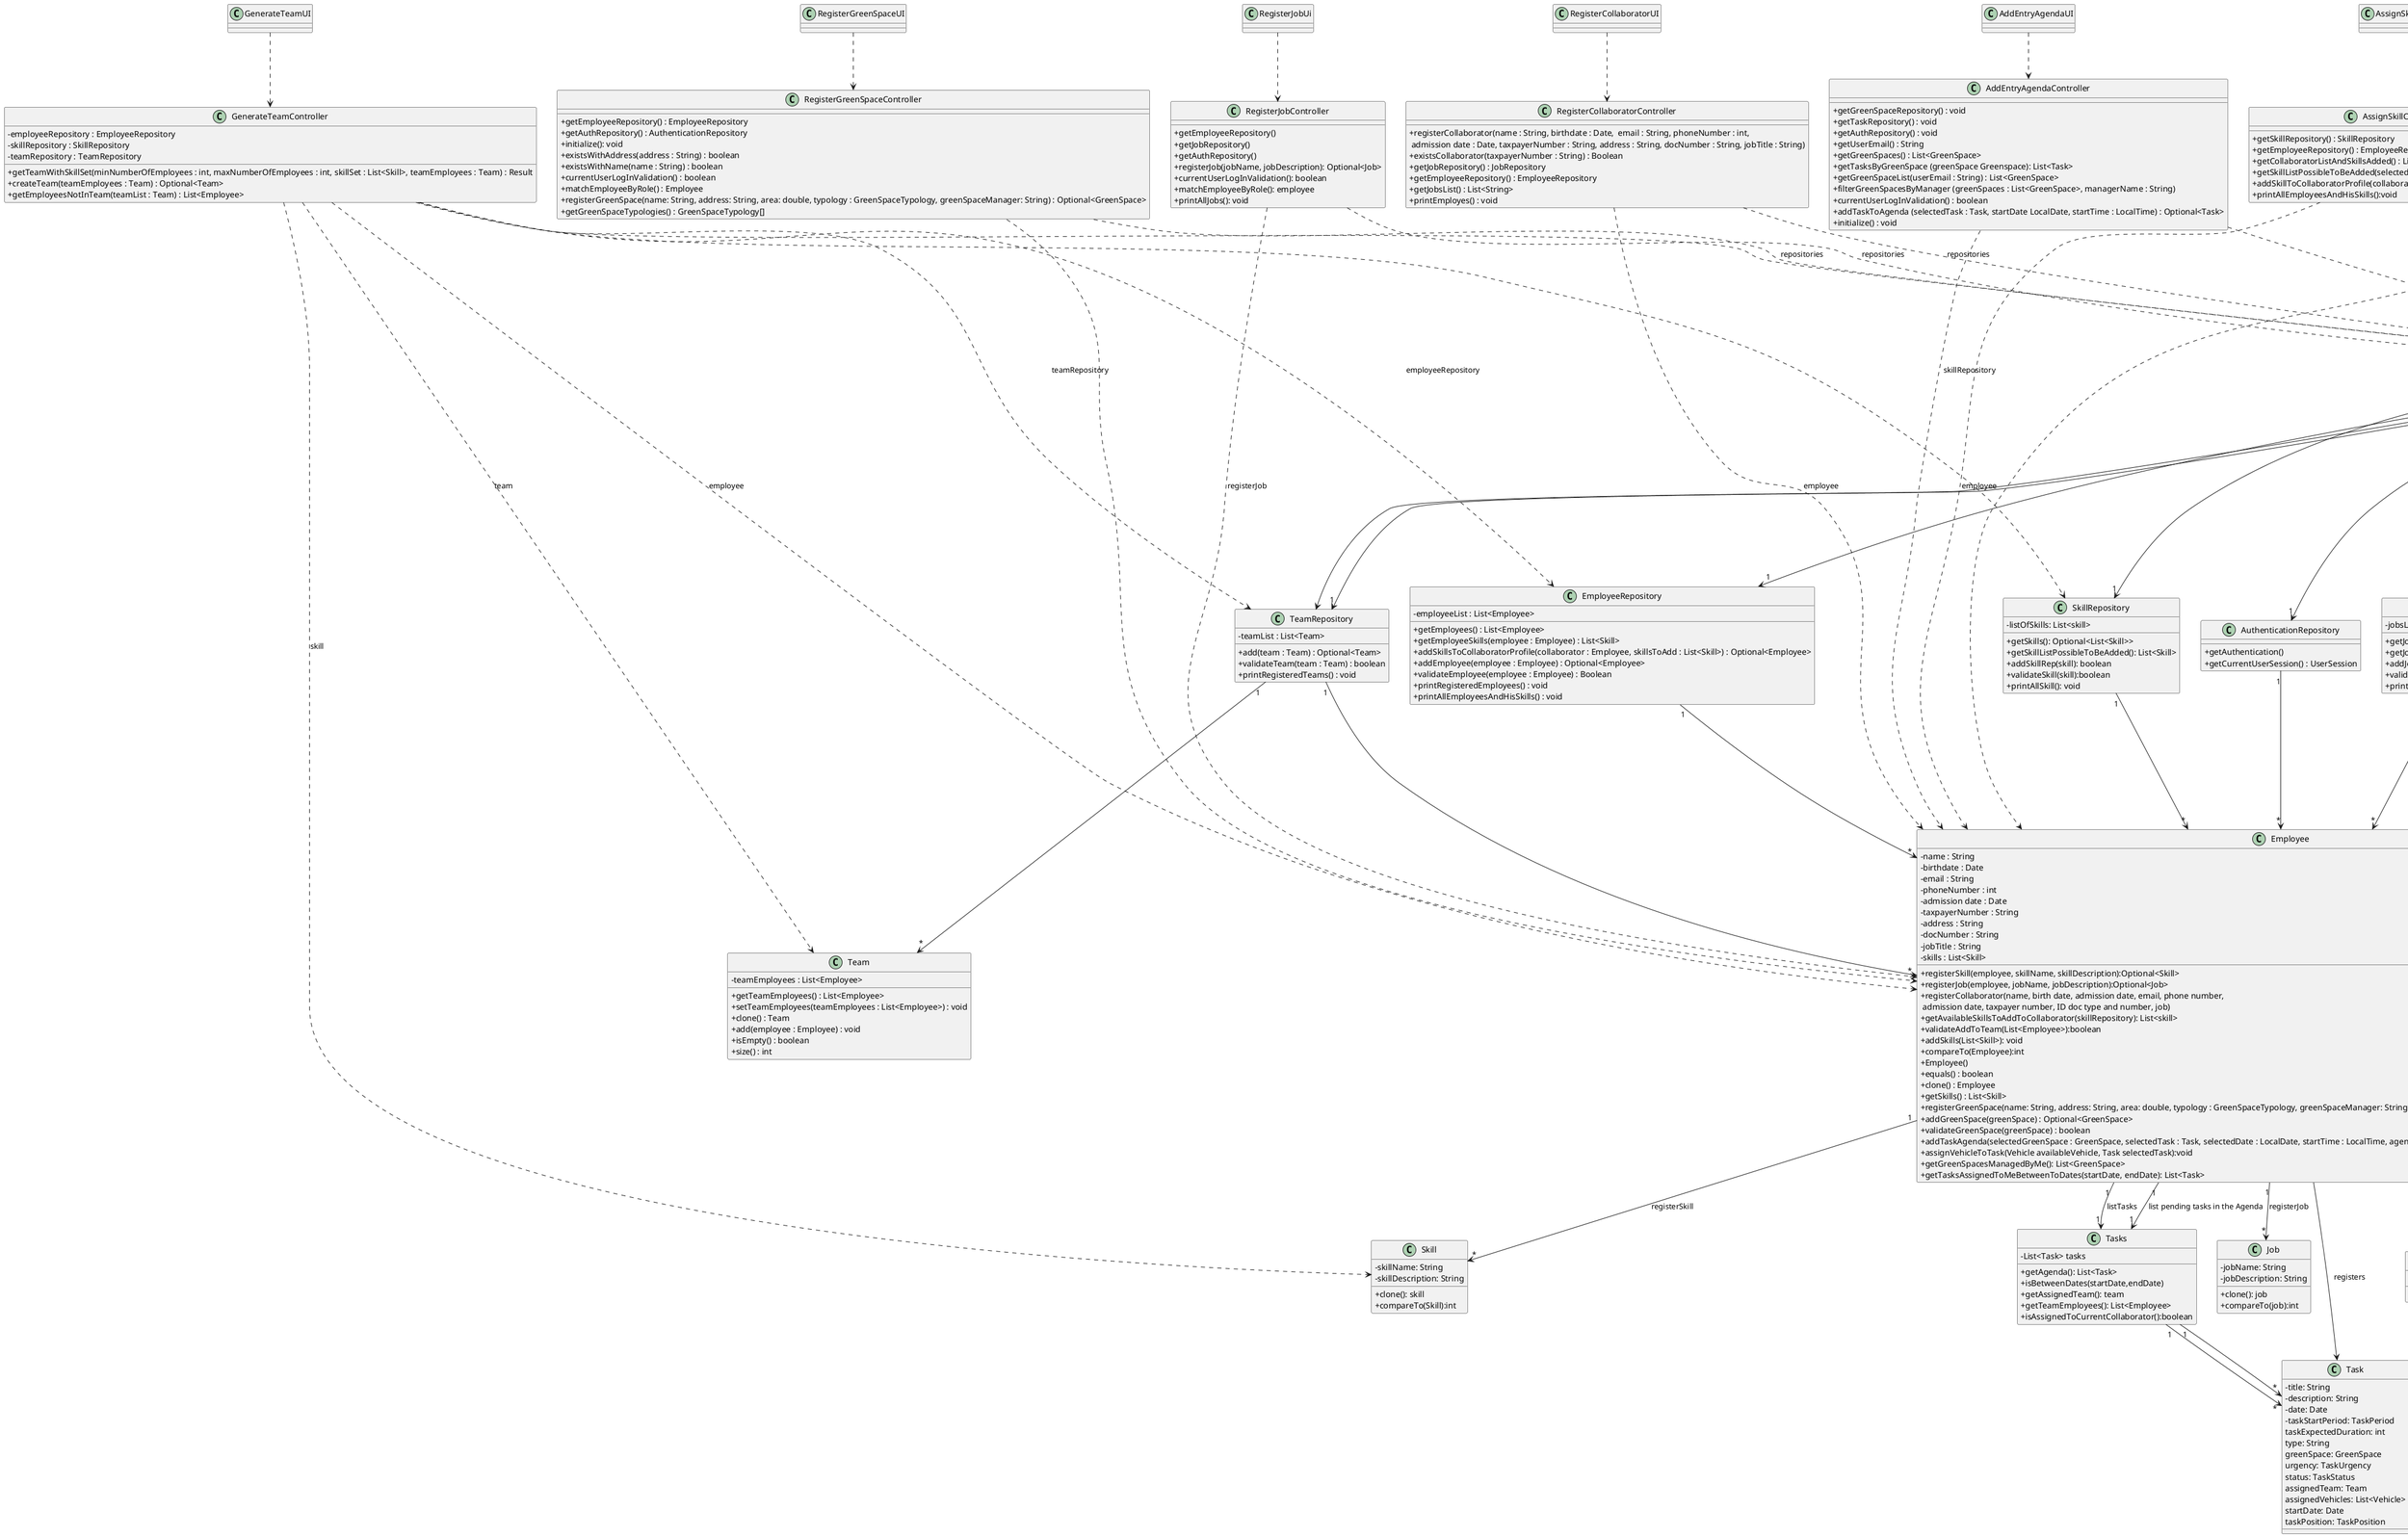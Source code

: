 @startuml
skinparam classAttributeIconSize 0

'class ApplicationSession
'{
'  +static getInstance()
'  +getCurrentSession()
'}
'
'class UserSession
'{
'  +isLoggedInWithRole(USER_ROLE)
'}
'
'class "{NameOfUC}Controller" {
'    + {NameOfUC}Controller()
'    + methodX(...)
'}






class RegisterSkillController{
    +getAuthRepository(): authRepository
    +getEmployeeRepository(): employeeRepository
    +getSkillRepository(): skillRepository
    +registerSkill(skillName, skillDescription): Optional<Skill>
    +currentUserLogInValidation(): boolean
    + matchEmployeeByRole(): employee
    + printAllSkills(): void
    + +getEmployee() : employee

}

class EmployeeRepository{

-employeeList : List<Employee>
+getEmployees() : List<Employee>
+getEmployeeSkills(employee : Employee) : List<Skill>
+addSkillsToCollaboratorProfile(collaborator : Employee, skillsToAdd : List<Skill>) : Optional<Employee>
+addEmployee(employee : Employee) : Optional<Employee>
+validateEmployee(employee : Employee) : Boolean
+printRegisteredEmployees() : void
+printAllEmployeesAndHisSkills() : void



}

class Skill{
-skillName: String
-skillDescription: String
+clone(): skill
+compareTo(Skill):int

}


class Repositories {
    - Repositories()
    + getInstance() : Repositories
    + getEmployeeRepository()
    + getSkillRepository()
    + getJobRepository()
    + getAuthenticationRepository()
    + getVehicleRepository()
    + getTeamRepository()
    + getGreenSpaceRepository()
    + getTaskRepository()

}

class Employee{
    -name : String
    -birthdate : Date
    -email : String
    -phoneNumber : int
    -admission date : Date
    -taxpayerNumber : String
    -address : String
    -docNumber : String
    -jobTitle : String
    -skills : List<Skill>

    +registerSkill(employee, skillName, skillDescription):Optional<Skill>
    +registerJob(employee, jobName, jobDescription):Optional<Job>
    +registerCollaborator(name, birth date, admission date, email, phone number,\n admission date, taxpayer number, ID doc type and number, job)
    +getAvailableSkillsToAddToCollaborator(skillRepository): List<skill>
    +validateAddToTeam(List<Employee>):boolean
    +addSkills(List<Skill>): void
    +compareTo(Employee):int
    +Employee()
    +equals() : boolean
    +clone() : Employee
    + getSkills() : List<Skill>
    +registerGreenSpace(name: String, address: String, area: double, typology : GreenSpaceTypology, greenSpaceManager: String, userValidation : boolean) : Optional<GreenSpace>
    +addGreenSpace(greenSpace) : Optional<GreenSpace>
    +validateGreenSpace(greenSpace) : boolean
    + addTaskAgenda(selectedGreenSpace : GreenSpace, selectedTask : Task, selectedDate : LocalDate, startTime : LocalTime, agenda : TaskPosition, userValidation : boolean) : Optional<Task>
    +assignVehicleToTask(Vehicle availableVehicle, Task selectedTask):void
    +getGreenSpacesManagedByMe(): List<GreenSpace>
    +getTasksAssignedToMeBetweenToDates(startDate, endDate): List<Task>

}

RegisterSkillUi ..> RegisterSkillController

RegisterSkillController ..> "1" Repositories : repositories


RegisterSkillController ..>Employee: registerSkill

Repositories "1" --> "1" EmployeeRepository

EmployeeRepository "1"--> "*"Employee
Employee "1"  -->  "*"Skill : registerSkill

RegisterCollaboratorController ..> Employee : employee






class RegisterJobController{

    +getEmployeeRepository()
    +getJobRepository()
    +getAuthRepository()
    +registerJob(jobName, jobDescription): Optional<Job>
    +currentUserLogInValidation(): boolean
    +matchEmployeeByRole(): employee
    +printAllJobs(): void

}



class Job{
-jobName: String
-jobDescription: String
+clone(): job
+compareTo(job):int
}

RegisterJobUi ..> RegisterJobController

RegisterJobController ..> "1" Repositories : repositories

RegisterJobController ..>Employee: registerJob

Employee "1"  -->  "*"Job : registerJob









class RegisterCollaboratorUI {

}

class RegisterCollaboratorController {

    + registerCollaborator(name : String, birthdate : Date,  email : String, phoneNumber : int,\n admission date : Date, taxpayerNumber : String, address : String, docNumber : String, jobTitle : String)
    + existsCollaborator(taxpayerNumber : String) : Boolean
    + getJobRepository() : JobRepository
    + getEmployeeRepository() : EmployeeRepository
    + getJobsList() : List<String>
    + printEmployes() : void

}




class AuthenticationRepository {
    +getAuthentication()
    +getCurrentUserSession() : UserSession
}
class JobRepository {
    -jobsList: List<Job>
    +getJobsList(): List<Job>
    +getJobTitle(jobTitle String) : Optional<Job>
    +addJobRep(job):boolean
    +validateJob(Job):boolean
    +printAllJobs(): void
}



RegisterCollaboratorController ..> Repositories: repositories
JobRepository "1" --> "*" Employee


Repositories "1" --> "1" JobRepository
Repositories "1" --> "1" AuthenticationRepository
RegisterCollaboratorUI ..> RegisterCollaboratorController








class AssignSkillCollaboratorUI {

}

class AssignSkillCollaboratorController {
    +getSkillRepository() : SkillRepository
    +getEmployeeRepository() : EmployeeRepository
    +getCollaboratorListAndSkillsAdded() : List<Employee>
    +getSkillListPossibleToBeAdded(selectedCollaborator : Employee ) : List<Skill>
    +addSkillToCollaboratorProfile(collaborator : Employee , skillsToAdd: List<Skill>) : void
    +printAllEmployeesAndHisSkills():void
}

class SkillRepository {
    -listOfSkills: List<skill>
    +getSkills(): Optional<List<Skill>>
    +getSkillListPossibleToBeAdded(): List<Skill>
    +addSkillRep(skill): boolean
    +validateSkill(skill):boolean
    +printAllSkill(): void


}


AssignSkillCollaboratorController ..> Repositories: repositories


Repositories "1" --> "1" SkillRepository
SkillRepository "1"--> "*" Employee


AssignSkillCollaboratorController ..> Employee : employee



AssignSkillCollaboratorUI ..> AssignSkillCollaboratorController






'
'class VFMUI {
'    +run()
'}
'

class RegisterCheckUpUI {
}

class CheckUpController {
    +CheckUpController(getVehicleRepository)
    +getInstance()
    +registerCheckUp(licensePlate: String, checkUpDate: Date, kmAtCheckUp: double)
}






class CheckUp {
-kmAtLastCheckUp: double
-checkUpDate: Date
+CheckUp(kmAtLastCheckUp: double, checkUpDate: Date)
+getKmAtLastCheckUp() : double
- double kmAtLastCheckUp
+ getCheckUpDate()
}


RegisterCheckUpUI ..> CheckUpController: 1..1
CheckUpController ..> Repositories

VehicleRepository "1" --> "*" Vehicle
'Vehicle --> checkUp
CheckUpController ..> Vehicle
CheckUpController ..> VehicleRepository
'VFMUI --> RegisterCheckUpUI





class CreateVehicleUI {
}

class CreateVehicleController {
    + createVehicle(registrationPlate : String, brand : String, model : String\n                        , type : String, tare : double\n                        , grossWeight : double, currentKm : double\n                        , registerDate : Date, acquisitionDate : Date\n                        , checkUpKmFrequency : double, checkUpKm : double) : Optional<Vehicle>
    + getVehicleRepository() : VehicleRepository
}


class VehicleRepository {
    - vehiclesList : List<Vehicle>

    + getVehicle(registrationPlate : String) : Vehicle
    + getVehicles() : List<Vehicle>
    + updateVehicle(vehicle : Vehicle) : void
    + existsVehicle(registrationPlate : String) : Boolean
    + add(vehicle : Vehicle) : Optional<Vehicle>
}

class Vehicle {
    - registrationPlate : String
    - brand : String
    - model : String
    - type : String
    - tare : double
    - grossWeight : double
    - currentKm : double
    - registerDate : Date
    - acquisitionDate : Date
    - checkUpKmFrequency : double
    - checkUpKm : double
    - KmAtLastCheckUp : double
    - checkUps : ArrayList<CheckUp>

    -validateVehicle(String registrationPlate)
    + clone() : Vehicle
    +registerCheckUp(double kmAtLastCheckUp, Date checkUpDate)
    +getCheckUpList()
    +compareTo()
    +Vehicle()
    +setLastCheckUpDate(checkUpDate: Date)
    +getVehicleDetails() : VehicleDetails
    + isCheckUpDue() : boolean
}

CreateVehicleUI ..> CreateVehicleController

CreateVehicleController ..> Repositories : repositories
CreateVehicleController ..> VehicleRepository : vehicleRepository
CreateVehicleController ..> Vehicle : vehicle









class GenerateTeamUI {

}

class GenerateTeamController {
    - employeeRepository : EmployeeRepository
    - skillRepository : SkillRepository
    - teamRepository : TeamRepository
    + getTeamWithSkillSet(minNumberOfEmployees : int, maxNumberOfEmployees : int, skillSet : List<Skill>, teamEmployees : Team) : Result
    + createTeam(teamEmployees : Team) : Optional<Team>
    + getEmployeesNotInTeam(teamList : Team) : List<Employee>
}





class TeamRepository {
    - teamList : List<Team>
    + add(team : Team) : Optional<Team>
    + validateTeam(team : Team) : boolean
    + printRegisteredTeams() : void
}

class Team {
    - teamEmployees : List<Employee>
    + getTeamEmployees() : List<Employee>
    + setTeamEmployees(teamEmployees : List<Employee>) : void
    + clone() : Team
    + add(employee : Employee) : void
    + isEmpty() : boolean
    + size() : int
}




GenerateTeamUI ..> GenerateTeamController

GenerateTeamController ..> Repositories
GenerateTeamController ..> TeamRepository : teamRepository
GenerateTeamController ..> EmployeeRepository : employeeRepository
GenerateTeamController ..> SkillRepository : skillRepository
GenerateTeamController ..> Team : team
GenerateTeamController ..> Skill : skill
GenerateTeamController ..> Employee : employee


Repositories --> TeamRepository
TeamRepository "1" --> "*" Team






'class VFMUI {
'    +run()
'}

class RegisterCheckUpUI {
}

class CheckUpController {
    -getVehicleRepository()
    +CheckUpController(getVehicleRepository)
    +getInstance()
    +registerCheckUp(licensePlate: String, checkUpDate: Date, kmAtCheckUp: double)
}


Repositories "1" -> "1" VehicleRepository

Vehicle "1" --> "*" CheckUp : registerCheckUp


'VFMUI ..> RegisterCheckUpUI











class ListVehiclesDueToCheckUpUI {
'    -ListVehiclesDueToCheckUpController
'    +ListVehiclesDueToCheckUpUI()
'    +run()
'    +listVehiclesDueToCheckUp()
}

class ListVehiclesDueToCheckUpController {
    -VehicleRepository
    -getVehicleRepository()
    +ListVehiclesDueToCheckUpController()
    +vehiclesDueToCheckUp()
}

class Repositories {
    -VehicleRepository
    -Repositories()
    +getInstance()
    +getVehicleRepository()
}

class VehicleRepository {
    +List<Vehicle>()
    +getVehicle(String registrationPlate)
    +getVehicles(ArrayList<>(vehiclesList))
    +updateVehicle()
    +existsVehicle()
    +add()
    +validateVehicle()
}





class CheckUps {
+getSortedCheckUps() : List<CheckUp>
- ArrayList<CheckUp> checkUps
}


ListVehiclesDueToCheckUpUI "1" ..> "1" ListVehiclesDueToCheckUpController
ListVehiclesDueToCheckUpController "1" ..> "1" Repositories : repositories
ListVehiclesDueToCheckUpController "1" ..> "*" Vehicle
ListVehiclesDueToCheckUpController "1" ..> "1" VehicleRepository

Vehicle "1" --> "1" CheckUps :list check-ups
CheckUps "1" --> "*" CheckUp

class RegisterGreenSpaceUI {

}

class RegisterGreenSpaceController {
    + getEmployeeRepository() : EmployeeRepository
    + getAuthRepository() : AuthenticationRepository
    + initialize(): void
    + existsWithAddress(address : String) : boolean
    + existsWithName(name : String) : boolean
    + currentUserLogInValidation() : boolean
    + matchEmployeeByRole() : Employee
    + registerGreenSpace(name: String, address: String, area: double, typology : GreenSpaceTypology, greenSpaceManager: String) : Optional<GreenSpace>
    + getGreenSpaceTypologies() : GreenSpaceTypology[]
    }
class GreenSpace {
        -name : String
        -address : String
        -area : double
        -typology : GreenSpaceTypology
        - greenSpaceManager : String
}

RegisterGreenSpaceController ..> Repositories: repositories
RegisterGreenSpaceController ..> Employee
RegisterGreenSpaceUI ..> RegisterGreenSpaceController


AuthenticationRepository "1" --> "*" Employee
Employee "1" --> "*" GreenSpace : registerGreenSpace



class AddEntryAgendaUI{

}

class AddEntryAgendaController{
+ getGreenSpaceRepository() : void
+ getTaskRepository() : void
+ getAuthRepository() : void
+ getUserEmail() : String
+ getGreenSpaces() : List<GreenSpace>
+ getTasksByGreenSpace (greenSpace Greenspace): List<Task>
+ getGreenSpaceList(userEmail : String) : List<GreenSpace>
+ filterGreenSpacesByManager (greenSpaces : List<GreenSpace>, managerName : String)
+ currentUserLogInValidation() : boolean
+ addTaskToAgenda (selectedTask : Task, startDate LocalDate, startTime : LocalTime) : Optional<Task>
+ initialize() : void


}
class TasksRepository{
 +getToDoListEntries(): List<ToDoEntries>
 +getAllAgendaTasksExceptDoneCanceled(): List<Task>
 +getVehicleAvaiability(Task selectedTask, List<Vehicle> vehicles): List<Vehicle>

}
class GreenSpacesRepository{
+getGreenSpacesList(): GreenSpace
}
class Task{
    -title: String
    -description: String
    -date: Date
    -taskStartPeriod: TaskPeriod
    taskExpectedDuration: int
    type: String
    greenSpace: GreenSpace
    urgency: TaskUrgency
    status: TaskStatus
    assignedTeam: Team
    assignedVehicles: List<Vehicle>
    startDate: Date
    taskPosition: TaskPosition
}
AddEntryAgendaUI ..>AddEntryAgendaController

AddEntryAgendaController ..> "1" Repositories

Repositories "1" --> "1" Repositories : getInstance()

Repositories "1" --> "1" TasksRepository
Repositories "1" --> "1" GreenSpacesRepository

AddEntryAgendaController ..>Employee


TasksRepository "1" --> "1" Employee
GreenSpacesRepository "1" --> "1" Employee

Employee --> Task: registers




class AssignVehicleToAgendaEntryUI{
}

class AssignVehicleToAgendaEntryController{
+getEmployeeRepository()
+getTaskRepository()
+getVehicleRepository()
+getAvailableTasks(): List<Task>
+getAvailableVehicles(Task taskSelected): List<Vehicle>
+getTaskAssignedVehicles(Task task): List<Vehicle>
+assignVehicleToTask(Vehicle vehicle, Task task): void
}


AssignVehicleToAgendaEntryUI ..> AssignVehicleToAgendaEntryController

AssignVehicleToAgendaEntryController ..> Repositories : repositories
AssignVehicleToAgendaEntryController ..> Employee

class ListGreenSpacesManagedByMeUI{
}

class ListGreenSpacesManagedByMeController{
+getGreenSpaceRepository()
+getEmployeeRepository()
+getGreenSpacesManagedByMe(): List<GreenSpace>

}

class GreenSpaces{
-List<GreenSpace> greenSpaces
+getGreenSpacesManagedByEmployee()
}


ListGreenSpacesManagedByMeUI ..> ListGreenSpacesManagedByMeController

ListGreenSpacesManagedByMeController ..> Repositories : repositories
Employee "1" --> "1"GreenSpaces: list GreenSpaces
GreenSpaces "1" --> "*"GreenSpace


ListGreenSpacesManagedByMeController .> Employee


class AssignTeamToTaskInTheAgendaUI{
}

class AssignTeamController{
+assignTeamController()
+assignTeamToTask()
+listAvailableTeams()
+listUnfinishedTasks()
+getAgenda()
+loadValidEmailServices()
+validEmail()
-getTaskRepository()
-getTeamRepository()
-getGreenSpaceRepository()
}

interface EmailService{
+assignTaskToTeamEmail()
}

class Email {
+assignTaskToTeamEmail()
-sendEmailTeam()
-loadValidEmailServices() {
-validEmail()
-createEmailFile()
}

AssignTeamToTaskInTheAgendaUI "1" ..> "1" AssignTeamController
AssignTeamController "1" ..> "1" Repositories


Repositories "1"--> "1" TaskRepository
Repositories "1"--> "1" TeamRepository
Repositories "1"--> "1" GreenSpaceRepository

TaskRepository "1"--> "*" Employee
TeamRepository "1"--> "*" Employee
GreenSpaceRepository "1"--> "*" Employee




AssignTeamController "1" ..> "1" Employee
AssignTeamController "1" ..> "1" EmailService
EmailService "1" --> "*" Email

Employee "1" --> "1" Tasks : list pending tasks in the Agenda
Tasks "1" --> "*" Task

class PostponeTaskInTheAgendaUI{
}

class PostponeTaskInTheAgendaController {
-getGreenSpaceRepository()
-getGreenSpaceRepository()
+PostponeTaskInTheAgendaController()
-getTaskRepository()
+listPlannedTasks()
+getTeamTasks()
+postponeTask(task, newDate)
}

PostponeTaskInTheAgendaUI ..> PostponeTaskInTheAgendaController

PostponeTaskInTheAgendaController ..> Repositories

PostponeTaskInTheAgendaController ..> Employee

class TasksAssignedToMeBetweenTwoDatesUI {

}


class TasksAssignedToMeBetweenToDatesController {

    +getEmployeeRepository()
    getTaskStatusValues(): List<TaskStatus>
    getTasksAssignedToMeBetweenToDates(startDate, endDate): List<Task>
}

class Tasks{
    - List<Task> tasks
    +getAgenda(): List<Task>
    +isBetweenDates(startDate,endDate)
    +getAssignedTeam(): team
    +getTeamEmployees(): List<Employee>
    +isAssignedToCurrentCollaborator():boolean

}

enum TaskStatus {
    PLANNED
    POSTPONED
    CANCELED
    DONE
    PENDING
}

TasksAssignedToMeBetweenTwoDatesUI "1" ..> "1" TasksAssignedToMeBetweenToDatesController
TasksAssignedToMeBetweenToDatesController "1" ..> "1" Repositories: repositories
TasksAssignedToMeBetweenToDatesController "1" .> "*" Employee
TasksAssignedToMeBetweenToDatesController "1" .> "*" TaskStatus: taskStatus
Employee "1" --> "1" Tasks: listTasks
Tasks "1" --> "*" Task
Task "1" .> "1" TaskStatus

@enduml